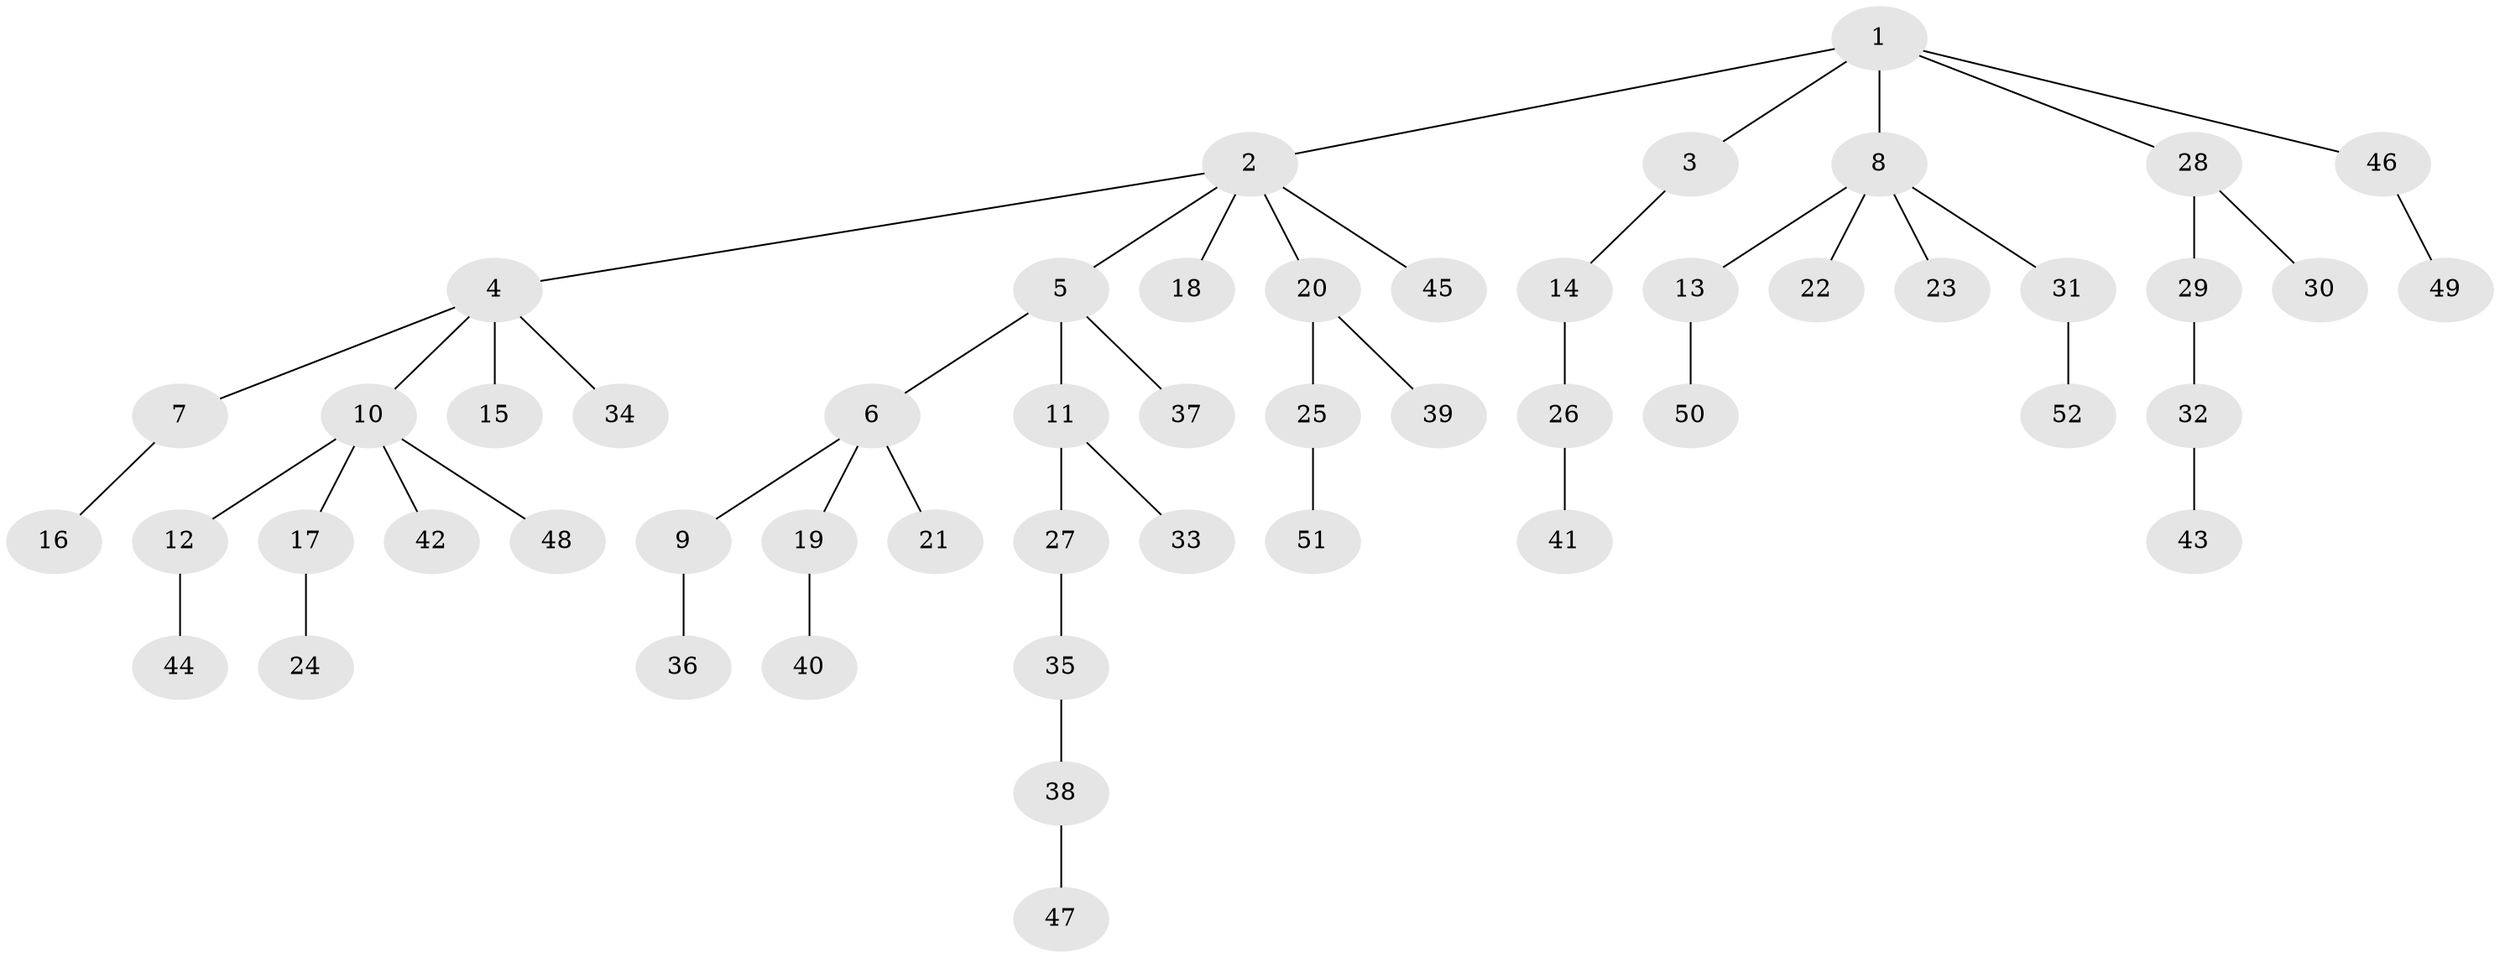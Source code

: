 // Generated by graph-tools (version 1.1) at 2025/15/03/09/25 04:15:37]
// undirected, 52 vertices, 51 edges
graph export_dot {
graph [start="1"]
  node [color=gray90,style=filled];
  1;
  2;
  3;
  4;
  5;
  6;
  7;
  8;
  9;
  10;
  11;
  12;
  13;
  14;
  15;
  16;
  17;
  18;
  19;
  20;
  21;
  22;
  23;
  24;
  25;
  26;
  27;
  28;
  29;
  30;
  31;
  32;
  33;
  34;
  35;
  36;
  37;
  38;
  39;
  40;
  41;
  42;
  43;
  44;
  45;
  46;
  47;
  48;
  49;
  50;
  51;
  52;
  1 -- 2;
  1 -- 3;
  1 -- 8;
  1 -- 28;
  1 -- 46;
  2 -- 4;
  2 -- 5;
  2 -- 18;
  2 -- 20;
  2 -- 45;
  3 -- 14;
  4 -- 7;
  4 -- 10;
  4 -- 15;
  4 -- 34;
  5 -- 6;
  5 -- 11;
  5 -- 37;
  6 -- 9;
  6 -- 19;
  6 -- 21;
  7 -- 16;
  8 -- 13;
  8 -- 22;
  8 -- 23;
  8 -- 31;
  9 -- 36;
  10 -- 12;
  10 -- 17;
  10 -- 42;
  10 -- 48;
  11 -- 27;
  11 -- 33;
  12 -- 44;
  13 -- 50;
  14 -- 26;
  17 -- 24;
  19 -- 40;
  20 -- 25;
  20 -- 39;
  25 -- 51;
  26 -- 41;
  27 -- 35;
  28 -- 29;
  28 -- 30;
  29 -- 32;
  31 -- 52;
  32 -- 43;
  35 -- 38;
  38 -- 47;
  46 -- 49;
}
